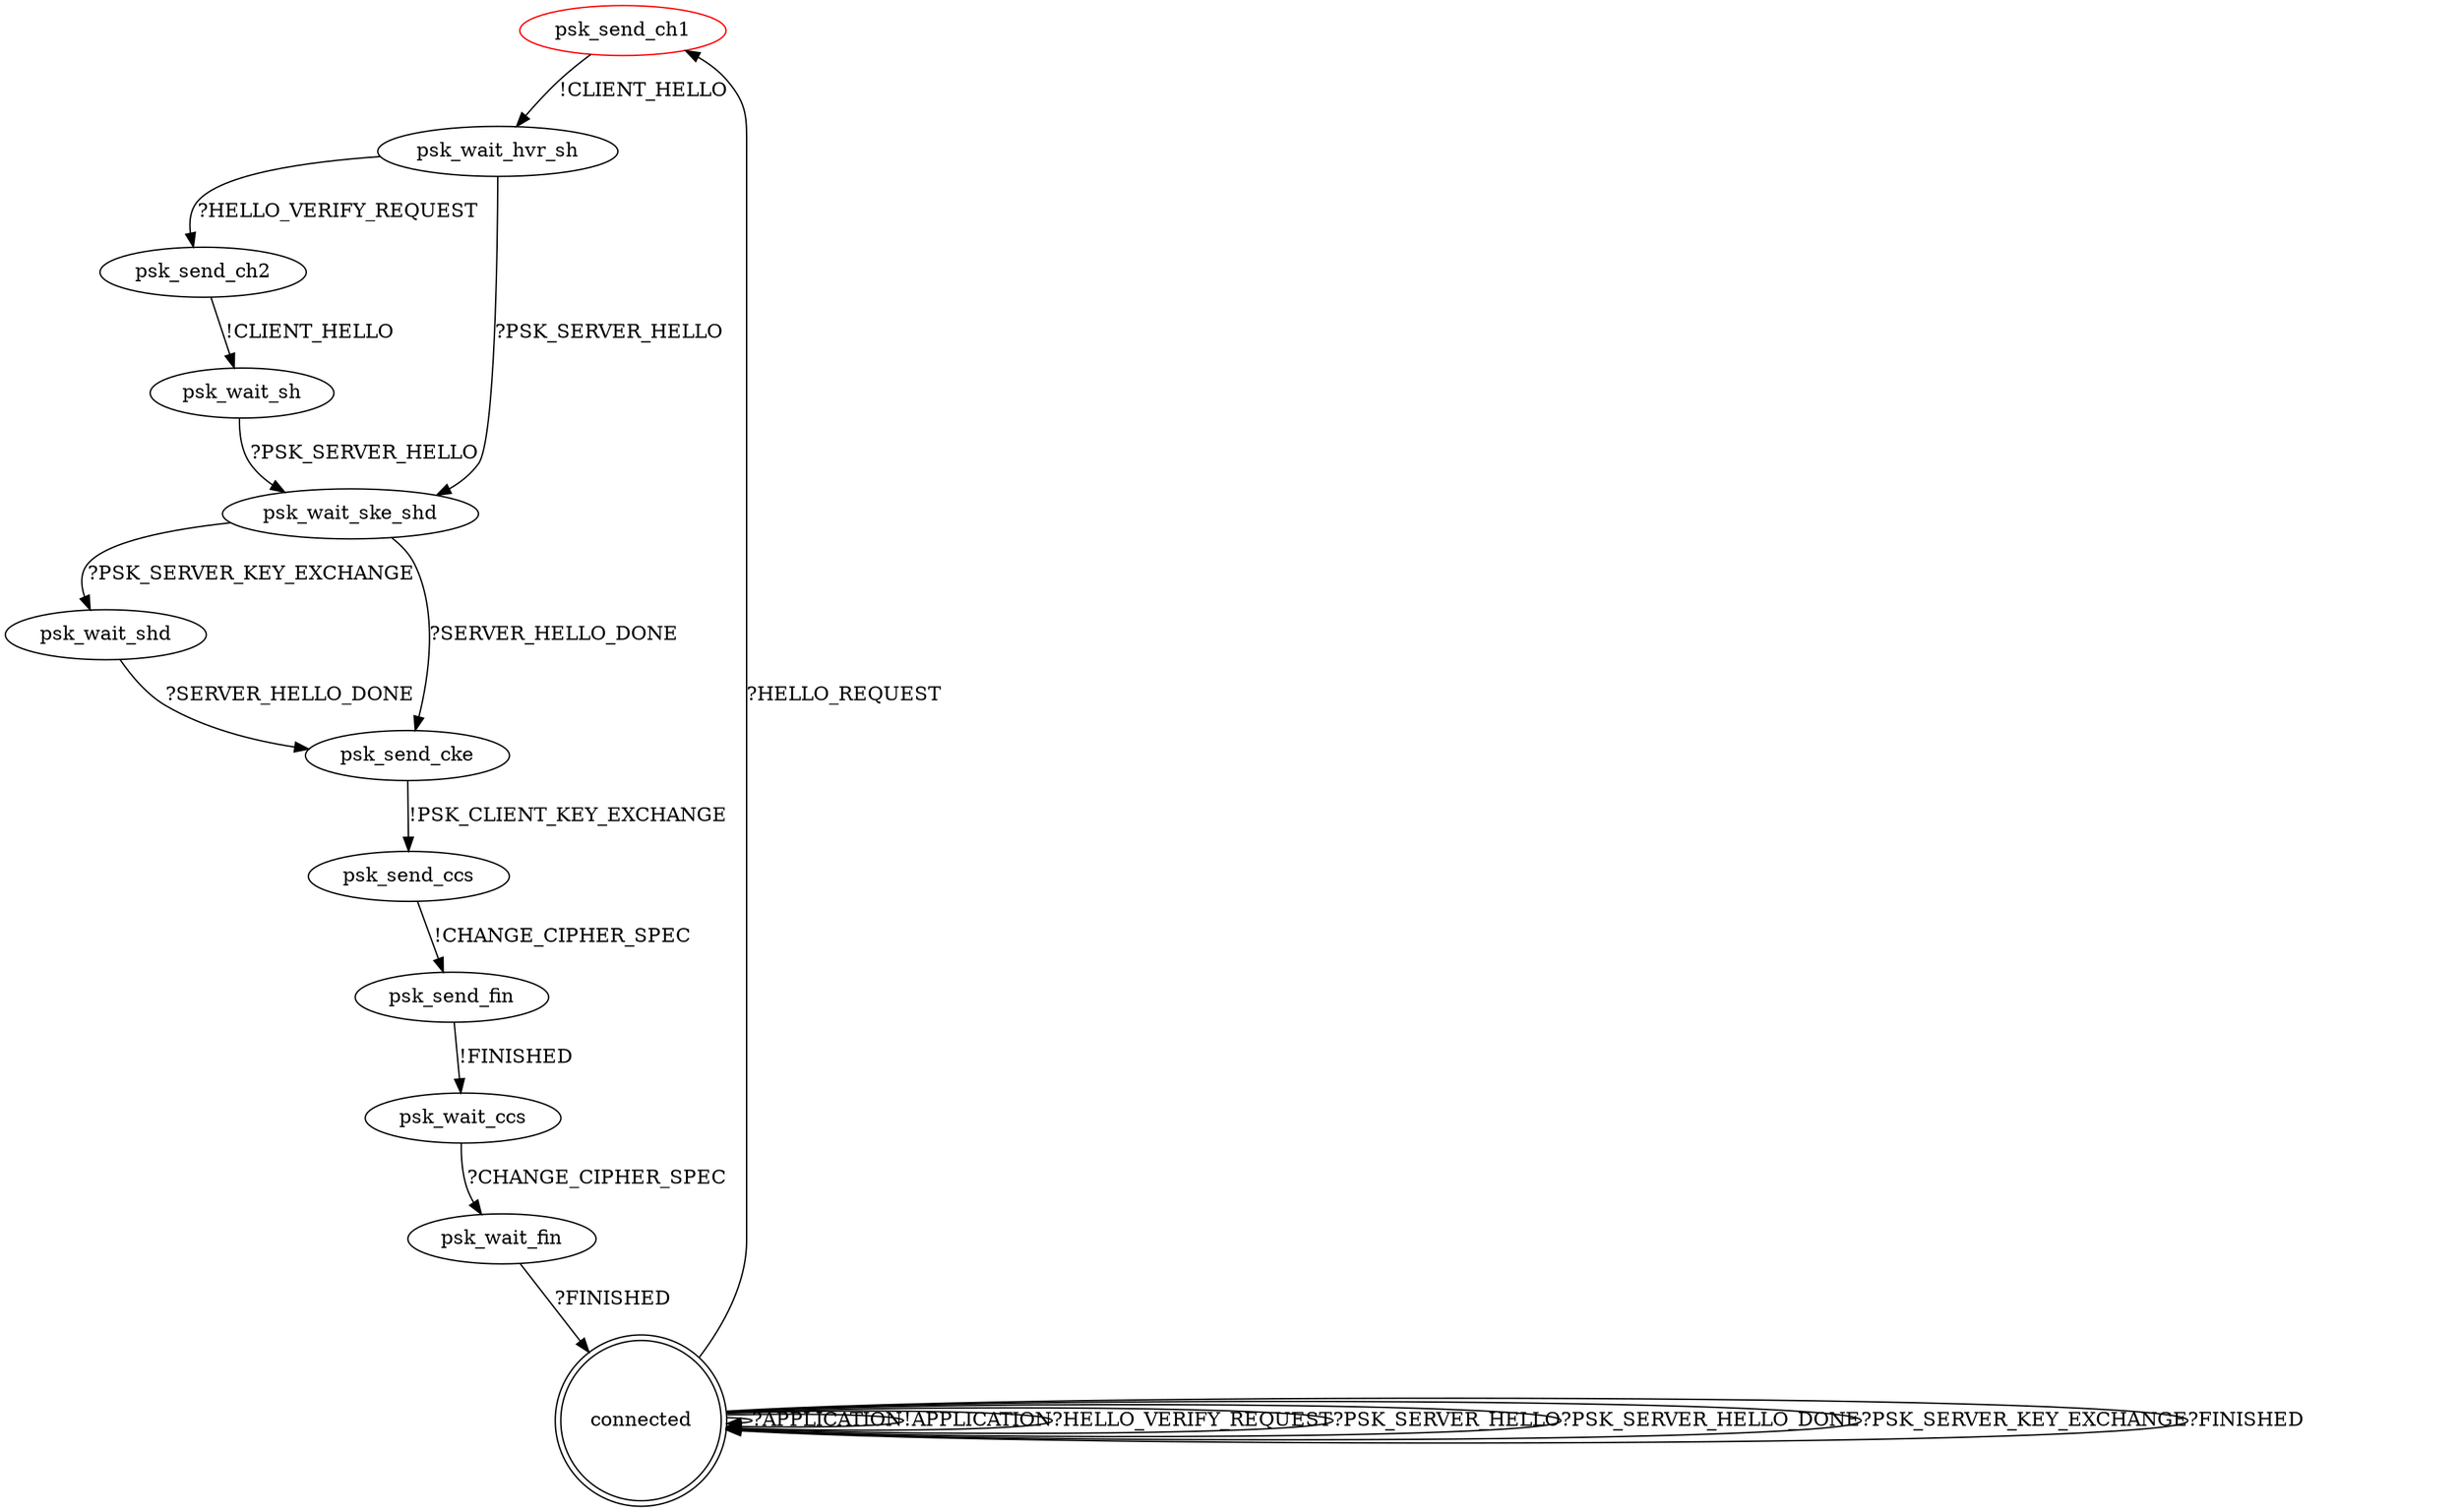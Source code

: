 digraph G {
label=""
psk_send_ch1 [color="red"]
connected [shape="doublecircle"]
psk_send_ch1 -> psk_wait_hvr_sh[label="!CLIENT_HELLO"]
psk_wait_hvr_sh -> psk_send_ch2[label="?HELLO_VERIFY_REQUEST"]
psk_wait_hvr_sh -> psk_wait_ske_shd[label="?PSK_SERVER_HELLO"]
psk_send_ch2 -> psk_wait_sh[label="!CLIENT_HELLO"]
psk_wait_sh -> psk_wait_ske_shd[label="?PSK_SERVER_HELLO"]
psk_wait_ske_shd -> psk_wait_shd[label="?PSK_SERVER_KEY_EXCHANGE"]
psk_wait_ske_shd -> psk_send_cke[label="?SERVER_HELLO_DONE"]
psk_wait_shd -> psk_send_cke[label="?SERVER_HELLO_DONE"]
psk_send_cke -> psk_send_ccs[label="!PSK_CLIENT_KEY_EXCHANGE"]
psk_send_ccs -> psk_send_fin[label="!CHANGE_CIPHER_SPEC"]
psk_send_fin -> psk_wait_ccs[label="!FINISHED"]
psk_wait_ccs -> psk_wait_fin[label="?CHANGE_CIPHER_SPEC"]
psk_wait_fin -> connected[label="?FINISHED"]
connected -> connected[label="?APPLICATION"]
connected -> connected[label="!APPLICATION"]
connected -> connected[label="?HELLO_VERIFY_REQUEST"]
connected -> connected[label="?PSK_SERVER_HELLO"]
connected -> connected[label="?PSK_SERVER_HELLO_DONE"]
connected -> connected[label="?PSK_SERVER_KEY_EXCHANGE"]
connected -> connected[label="?FINISHED"]
connected -> psk_send_ch1[label="?HELLO_REQUEST"]
}